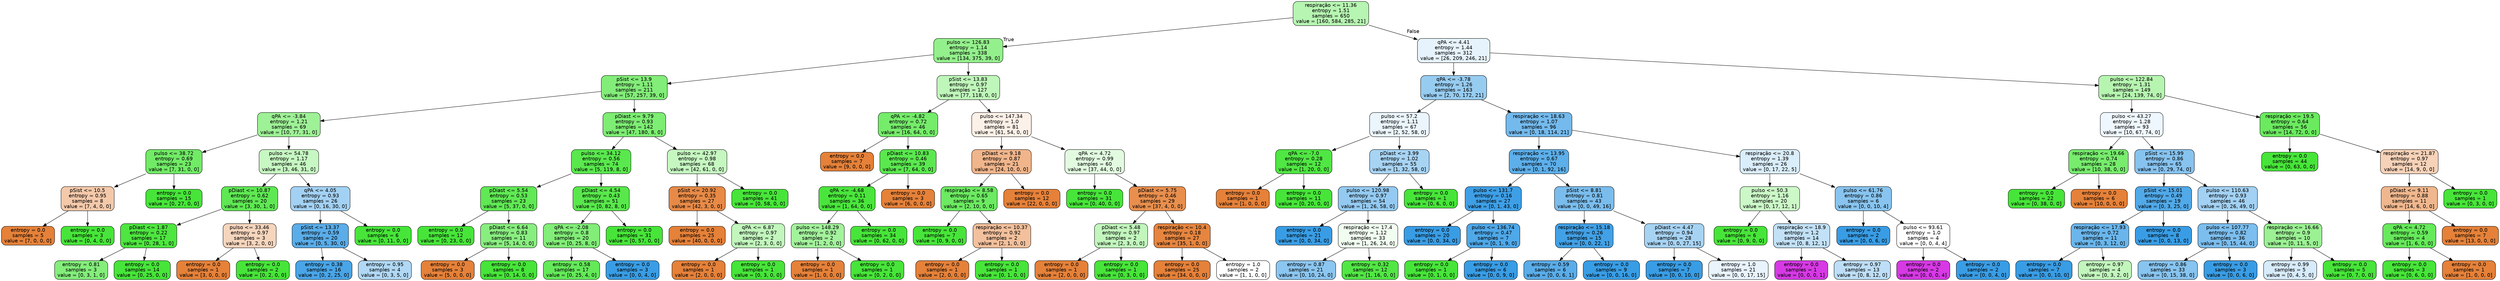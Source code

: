 digraph Tree {
node [shape=box, style="filled, rounded", color="black", fontname="helvetica"] ;
edge [fontname="helvetica"] ;
0 [label="respiração <= 11.36\nentropy = 1.51\nsamples = 650\nvalue = [160, 584, 285, 21]", fillcolor="#b7f5b2"] ;
1 [label="pulso <= 126.83\nentropy = 1.14\nsamples = 338\nvalue = [134, 375, 39, 0]", fillcolor="#94f08c"] ;
0 -> 1 [labeldistance=2.5, labelangle=45, headlabel="True"] ;
2 [label="pSist <= 13.9\nentropy = 1.11\nsamples = 211\nvalue = [57, 257, 39, 0]", fillcolor="#83ed79"] ;
1 -> 2 ;
3 [label="qPA <= -3.84\nentropy = 1.21\nsamples = 69\nvalue = [10, 77, 31, 0]", fillcolor="#9ef196"] ;
2 -> 3 ;
4 [label="pulso <= 38.72\nentropy = 0.69\nsamples = 23\nvalue = [7, 31, 0, 0]", fillcolor="#71eb66"] ;
3 -> 4 ;
5 [label="pSist <= 10.5\nentropy = 0.95\nsamples = 8\nvalue = [7, 4, 0, 0]", fillcolor="#f4c9aa"] ;
4 -> 5 ;
6 [label="entropy = 0.0\nsamples = 5\nvalue = [7, 0, 0, 0]", fillcolor="#e58139"] ;
5 -> 6 ;
7 [label="entropy = 0.0\nsamples = 3\nvalue = [0, 4, 0, 0]", fillcolor="#47e539"] ;
5 -> 7 ;
8 [label="entropy = 0.0\nsamples = 15\nvalue = [0, 27, 0, 0]", fillcolor="#47e539"] ;
4 -> 8 ;
9 [label="pulso <= 54.78\nentropy = 1.17\nsamples = 46\nvalue = [3, 46, 31, 0]", fillcolor="#c7f7c2"] ;
3 -> 9 ;
10 [label="pDiast <= 10.87\nentropy = 0.62\nsamples = 20\nvalue = [3, 30, 1, 0]", fillcolor="#5fe853"] ;
9 -> 10 ;
11 [label="pDiast <= 1.87\nentropy = 0.22\nsamples = 17\nvalue = [0, 28, 1, 0]", fillcolor="#4ee640"] ;
10 -> 11 ;
12 [label="entropy = 0.81\nsamples = 3\nvalue = [0, 3, 1, 0]", fillcolor="#84ee7b"] ;
11 -> 12 ;
13 [label="entropy = 0.0\nsamples = 14\nvalue = [0, 25, 0, 0]", fillcolor="#47e539"] ;
11 -> 13 ;
14 [label="pulso <= 33.46\nentropy = 0.97\nsamples = 3\nvalue = [3, 2, 0, 0]", fillcolor="#f6d5bd"] ;
10 -> 14 ;
15 [label="entropy = 0.0\nsamples = 1\nvalue = [3, 0, 0, 0]", fillcolor="#e58139"] ;
14 -> 15 ;
16 [label="entropy = 0.0\nsamples = 2\nvalue = [0, 2, 0, 0]", fillcolor="#47e539"] ;
14 -> 16 ;
17 [label="qPA <= 4.05\nentropy = 0.93\nsamples = 26\nvalue = [0, 16, 30, 0]", fillcolor="#a3d1f3"] ;
9 -> 17 ;
18 [label="pSist <= 13.37\nentropy = 0.59\nsamples = 20\nvalue = [0, 5, 30, 0]", fillcolor="#5aade9"] ;
17 -> 18 ;
19 [label="entropy = 0.38\nsamples = 16\nvalue = [0, 2, 25, 0]", fillcolor="#49a5e7"] ;
18 -> 19 ;
20 [label="entropy = 0.95\nsamples = 4\nvalue = [0, 3, 5, 0]", fillcolor="#b0d8f5"] ;
18 -> 20 ;
21 [label="entropy = 0.0\nsamples = 6\nvalue = [0, 11, 0, 0]", fillcolor="#47e539"] ;
17 -> 21 ;
22 [label="pDiast <= 9.79\nentropy = 0.93\nsamples = 142\nvalue = [47, 180, 8, 0]", fillcolor="#7ded73"] ;
2 -> 22 ;
23 [label="pulso <= 34.12\nentropy = 0.56\nsamples = 74\nvalue = [5, 119, 8, 0]", fillcolor="#5ae84e"] ;
22 -> 23 ;
24 [label="pDiast <= 5.54\nentropy = 0.53\nsamples = 23\nvalue = [5, 37, 0, 0]", fillcolor="#60e954"] ;
23 -> 24 ;
25 [label="entropy = 0.0\nsamples = 12\nvalue = [0, 23, 0, 0]", fillcolor="#47e539"] ;
24 -> 25 ;
26 [label="pDiast <= 6.64\nentropy = 0.83\nsamples = 11\nvalue = [5, 14, 0, 0]", fillcolor="#89ee80"] ;
24 -> 26 ;
27 [label="entropy = 0.0\nsamples = 3\nvalue = [5, 0, 0, 0]", fillcolor="#e58139"] ;
26 -> 27 ;
28 [label="entropy = 0.0\nsamples = 8\nvalue = [0, 14, 0, 0]", fillcolor="#47e539"] ;
26 -> 28 ;
29 [label="pDiast <= 4.54\nentropy = 0.43\nsamples = 51\nvalue = [0, 82, 8, 0]", fillcolor="#59e84c"] ;
23 -> 29 ;
30 [label="qPA <= -2.08\nentropy = 0.8\nsamples = 20\nvalue = [0, 25, 8, 0]", fillcolor="#82ed78"] ;
29 -> 30 ;
31 [label="entropy = 0.58\nsamples = 17\nvalue = [0, 25, 4, 0]", fillcolor="#64e959"] ;
30 -> 31 ;
32 [label="entropy = 0.0\nsamples = 3\nvalue = [0, 0, 4, 0]", fillcolor="#399de5"] ;
30 -> 32 ;
33 [label="entropy = 0.0\nsamples = 31\nvalue = [0, 57, 0, 0]", fillcolor="#47e539"] ;
29 -> 33 ;
34 [label="pulso <= 42.97\nentropy = 0.98\nsamples = 68\nvalue = [42, 61, 0, 0]", fillcolor="#c6f7c1"] ;
22 -> 34 ;
35 [label="pSist <= 20.92\nentropy = 0.35\nsamples = 27\nvalue = [42, 3, 0, 0]", fillcolor="#e78a47"] ;
34 -> 35 ;
36 [label="entropy = 0.0\nsamples = 25\nvalue = [40, 0, 0, 0]", fillcolor="#e58139"] ;
35 -> 36 ;
37 [label="qPA <= 6.87\nentropy = 0.97\nsamples = 2\nvalue = [2, 3, 0, 0]", fillcolor="#c2f6bd"] ;
35 -> 37 ;
38 [label="entropy = 0.0\nsamples = 1\nvalue = [2, 0, 0, 0]", fillcolor="#e58139"] ;
37 -> 38 ;
39 [label="entropy = 0.0\nsamples = 1\nvalue = [0, 3, 0, 0]", fillcolor="#47e539"] ;
37 -> 39 ;
40 [label="entropy = 0.0\nsamples = 41\nvalue = [0, 58, 0, 0]", fillcolor="#47e539"] ;
34 -> 40 ;
41 [label="pSist <= 13.83\nentropy = 0.97\nsamples = 127\nvalue = [77, 118, 0, 0]", fillcolor="#bff6ba"] ;
1 -> 41 ;
42 [label="qPA <= -4.82\nentropy = 0.72\nsamples = 46\nvalue = [16, 64, 0, 0]", fillcolor="#75ec6a"] ;
41 -> 42 ;
43 [label="entropy = 0.0\nsamples = 7\nvalue = [9, 0, 0, 0]", fillcolor="#e58139"] ;
42 -> 43 ;
44 [label="pDiast <= 10.83\nentropy = 0.46\nsamples = 39\nvalue = [7, 64, 0, 0]", fillcolor="#5be84f"] ;
42 -> 44 ;
45 [label="qPA <= -4.68\nentropy = 0.11\nsamples = 36\nvalue = [1, 64, 0, 0]", fillcolor="#4ae53c"] ;
44 -> 45 ;
46 [label="pulso <= 148.29\nentropy = 0.92\nsamples = 2\nvalue = [1, 2, 0, 0]", fillcolor="#a3f29c"] ;
45 -> 46 ;
47 [label="entropy = 0.0\nsamples = 1\nvalue = [1, 0, 0, 0]", fillcolor="#e58139"] ;
46 -> 47 ;
48 [label="entropy = 0.0\nsamples = 1\nvalue = [0, 2, 0, 0]", fillcolor="#47e539"] ;
46 -> 48 ;
49 [label="entropy = 0.0\nsamples = 34\nvalue = [0, 62, 0, 0]", fillcolor="#47e539"] ;
45 -> 49 ;
50 [label="entropy = 0.0\nsamples = 3\nvalue = [6, 0, 0, 0]", fillcolor="#e58139"] ;
44 -> 50 ;
51 [label="pulso <= 147.34\nentropy = 1.0\nsamples = 81\nvalue = [61, 54, 0, 0]", fillcolor="#fcf1e8"] ;
41 -> 51 ;
52 [label="pDiast <= 9.18\nentropy = 0.87\nsamples = 21\nvalue = [24, 10, 0, 0]", fillcolor="#f0b58b"] ;
51 -> 52 ;
53 [label="respiração <= 8.58\nentropy = 0.65\nsamples = 9\nvalue = [2, 10, 0, 0]", fillcolor="#6cea61"] ;
52 -> 53 ;
54 [label="entropy = 0.0\nsamples = 7\nvalue = [0, 9, 0, 0]", fillcolor="#47e539"] ;
53 -> 54 ;
55 [label="respiração <= 10.37\nentropy = 0.92\nsamples = 2\nvalue = [2, 1, 0, 0]", fillcolor="#f2c09c"] ;
53 -> 55 ;
56 [label="entropy = 0.0\nsamples = 1\nvalue = [2, 0, 0, 0]", fillcolor="#e58139"] ;
55 -> 56 ;
57 [label="entropy = 0.0\nsamples = 1\nvalue = [0, 1, 0, 0]", fillcolor="#47e539"] ;
55 -> 57 ;
58 [label="entropy = 0.0\nsamples = 12\nvalue = [22, 0, 0, 0]", fillcolor="#e58139"] ;
52 -> 58 ;
59 [label="qPA <= 4.72\nentropy = 0.99\nsamples = 60\nvalue = [37, 44, 0, 0]", fillcolor="#e2fbe0"] ;
51 -> 59 ;
60 [label="entropy = 0.0\nsamples = 31\nvalue = [0, 40, 0, 0]", fillcolor="#47e539"] ;
59 -> 60 ;
61 [label="pDiast <= 5.75\nentropy = 0.46\nsamples = 29\nvalue = [37, 4, 0, 0]", fillcolor="#e88f4e"] ;
59 -> 61 ;
62 [label="pDiast <= 5.48\nentropy = 0.97\nsamples = 2\nvalue = [2, 3, 0, 0]", fillcolor="#c2f6bd"] ;
61 -> 62 ;
63 [label="entropy = 0.0\nsamples = 1\nvalue = [2, 0, 0, 0]", fillcolor="#e58139"] ;
62 -> 63 ;
64 [label="entropy = 0.0\nsamples = 1\nvalue = [0, 3, 0, 0]", fillcolor="#47e539"] ;
62 -> 64 ;
65 [label="respiração <= 10.4\nentropy = 0.18\nsamples = 27\nvalue = [35, 1, 0, 0]", fillcolor="#e6853f"] ;
61 -> 65 ;
66 [label="entropy = 0.0\nsamples = 25\nvalue = [34, 0, 0, 0]", fillcolor="#e58139"] ;
65 -> 66 ;
67 [label="entropy = 1.0\nsamples = 2\nvalue = [1, 1, 0, 0]", fillcolor="#ffffff"] ;
65 -> 67 ;
68 [label="qPA <= 4.41\nentropy = 1.44\nsamples = 312\nvalue = [26, 209, 246, 21]", fillcolor="#e6f3fc"] ;
0 -> 68 [labeldistance=2.5, labelangle=-45, headlabel="False"] ;
69 [label="qPA <= -3.78\nentropy = 1.26\nsamples = 163\nvalue = [2, 70, 172, 21]", fillcolor="#97ccf1"] ;
68 -> 69 ;
70 [label="pulso <= 57.2\nentropy = 1.11\nsamples = 67\nvalue = [2, 52, 58, 0]", fillcolor="#ebf5fc"] ;
69 -> 70 ;
71 [label="qPA <= -7.0\nentropy = 0.28\nsamples = 12\nvalue = [1, 20, 0, 0]", fillcolor="#50e643"] ;
70 -> 71 ;
72 [label="entropy = 0.0\nsamples = 1\nvalue = [1, 0, 0, 0]", fillcolor="#e58139"] ;
71 -> 72 ;
73 [label="entropy = 0.0\nsamples = 11\nvalue = [0, 20, 0, 0]", fillcolor="#47e539"] ;
71 -> 73 ;
74 [label="pDiast <= 3.99\nentropy = 1.02\nsamples = 55\nvalue = [1, 32, 58, 0]", fillcolor="#a8d4f4"] ;
70 -> 74 ;
75 [label="pulso <= 120.98\nentropy = 0.97\nsamples = 54\nvalue = [1, 26, 58, 0]", fillcolor="#94caf1"] ;
74 -> 75 ;
76 [label="entropy = 0.0\nsamples = 21\nvalue = [0, 0, 34, 0]", fillcolor="#399de5"] ;
75 -> 76 ;
77 [label="respiração <= 17.4\nentropy = 1.12\nsamples = 33\nvalue = [1, 26, 24, 0]", fillcolor="#f1fdf0"] ;
75 -> 77 ;
78 [label="entropy = 0.87\nsamples = 21\nvalue = [0, 10, 24, 0]", fillcolor="#8bc6f0"] ;
77 -> 78 ;
79 [label="entropy = 0.32\nsamples = 12\nvalue = [1, 16, 0, 0]", fillcolor="#52e745"] ;
77 -> 79 ;
80 [label="entropy = 0.0\nsamples = 1\nvalue = [0, 6, 0, 0]", fillcolor="#47e539"] ;
74 -> 80 ;
81 [label="respiração <= 18.63\nentropy = 1.07\nsamples = 96\nvalue = [0, 18, 114, 21]", fillcolor="#74baed"] ;
69 -> 81 ;
82 [label="respiração <= 13.95\nentropy = 0.67\nsamples = 70\nvalue = [0, 1, 92, 16]", fillcolor="#5dafea"] ;
81 -> 82 ;
83 [label="pulso <= 131.7\nentropy = 0.16\nsamples = 27\nvalue = [0, 1, 43, 0]", fillcolor="#3e9fe6"] ;
82 -> 83 ;
84 [label="entropy = 0.0\nsamples = 20\nvalue = [0, 0, 34, 0]", fillcolor="#399de5"] ;
83 -> 84 ;
85 [label="pulso <= 136.74\nentropy = 0.47\nsamples = 7\nvalue = [0, 1, 9, 0]", fillcolor="#4fa8e8"] ;
83 -> 85 ;
86 [label="entropy = 0.0\nsamples = 1\nvalue = [0, 1, 0, 0]", fillcolor="#47e539"] ;
85 -> 86 ;
87 [label="entropy = 0.0\nsamples = 6\nvalue = [0, 0, 9, 0]", fillcolor="#399de5"] ;
85 -> 87 ;
88 [label="pSist <= 8.81\nentropy = 0.81\nsamples = 43\nvalue = [0, 0, 49, 16]", fillcolor="#7abded"] ;
82 -> 88 ;
89 [label="respiração <= 15.18\nentropy = 0.26\nsamples = 15\nvalue = [0, 0, 22, 1]", fillcolor="#42a1e6"] ;
88 -> 89 ;
90 [label="entropy = 0.59\nsamples = 6\nvalue = [0, 0, 6, 1]", fillcolor="#5aade9"] ;
89 -> 90 ;
91 [label="entropy = 0.0\nsamples = 9\nvalue = [0, 0, 16, 0]", fillcolor="#399de5"] ;
89 -> 91 ;
92 [label="pDiast <= 4.47\nentropy = 0.94\nsamples = 28\nvalue = [0, 0, 27, 15]", fillcolor="#a7d3f3"] ;
88 -> 92 ;
93 [label="entropy = 0.0\nsamples = 7\nvalue = [0, 0, 10, 0]", fillcolor="#399de5"] ;
92 -> 93 ;
94 [label="entropy = 1.0\nsamples = 21\nvalue = [0, 0, 17, 15]", fillcolor="#e8f3fc"] ;
92 -> 94 ;
95 [label="respiração <= 20.8\nentropy = 1.39\nsamples = 26\nvalue = [0, 17, 22, 5]", fillcolor="#daedfa"] ;
81 -> 95 ;
96 [label="pulso <= 50.3\nentropy = 1.16\nsamples = 20\nvalue = [0, 17, 12, 1]", fillcolor="#ccf8c8"] ;
95 -> 96 ;
97 [label="entropy = 0.0\nsamples = 6\nvalue = [0, 9, 0, 0]", fillcolor="#47e539"] ;
96 -> 97 ;
98 [label="respiração <= 18.9\nentropy = 1.2\nsamples = 14\nvalue = [0, 8, 12, 1]", fillcolor="#c2e1f7"] ;
96 -> 98 ;
99 [label="entropy = 0.0\nsamples = 1\nvalue = [0, 0, 0, 1]", fillcolor="#d739e5"] ;
98 -> 99 ;
100 [label="entropy = 0.97\nsamples = 13\nvalue = [0, 8, 12, 0]", fillcolor="#bddef6"] ;
98 -> 100 ;
101 [label="pulso <= 61.76\nentropy = 0.86\nsamples = 6\nvalue = [0, 0, 10, 4]", fillcolor="#88c4ef"] ;
95 -> 101 ;
102 [label="entropy = 0.0\nsamples = 2\nvalue = [0, 0, 6, 0]", fillcolor="#399de5"] ;
101 -> 102 ;
103 [label="pulso <= 93.61\nentropy = 1.0\nsamples = 4\nvalue = [0, 0, 4, 4]", fillcolor="#ffffff"] ;
101 -> 103 ;
104 [label="entropy = 0.0\nsamples = 2\nvalue = [0, 0, 0, 4]", fillcolor="#d739e5"] ;
103 -> 104 ;
105 [label="entropy = 0.0\nsamples = 2\nvalue = [0, 0, 4, 0]", fillcolor="#399de5"] ;
103 -> 105 ;
106 [label="pulso <= 122.84\nentropy = 1.31\nsamples = 149\nvalue = [24, 139, 74, 0]", fillcolor="#b6f5b0"] ;
68 -> 106 ;
107 [label="pulso <= 43.27\nentropy = 1.28\nsamples = 93\nvalue = [10, 67, 74, 0]", fillcolor="#eef7fd"] ;
106 -> 107 ;
108 [label="respiração <= 19.66\nentropy = 0.74\nsamples = 28\nvalue = [10, 38, 0, 0]", fillcolor="#77ec6d"] ;
107 -> 108 ;
109 [label="entropy = 0.0\nsamples = 22\nvalue = [0, 38, 0, 0]", fillcolor="#47e539"] ;
108 -> 109 ;
110 [label="entropy = 0.0\nsamples = 6\nvalue = [10, 0, 0, 0]", fillcolor="#e58139"] ;
108 -> 110 ;
111 [label="pSist <= 15.99\nentropy = 0.86\nsamples = 65\nvalue = [0, 29, 74, 0]", fillcolor="#87c3ef"] ;
107 -> 111 ;
112 [label="pSist <= 15.01\nentropy = 0.49\nsamples = 19\nvalue = [0, 3, 25, 0]", fillcolor="#51a9e8"] ;
111 -> 112 ;
113 [label="respiração <= 17.93\nentropy = 0.72\nsamples = 11\nvalue = [0, 3, 12, 0]", fillcolor="#6ab6ec"] ;
112 -> 113 ;
114 [label="entropy = 0.0\nsamples = 7\nvalue = [0, 0, 10, 0]", fillcolor="#399de5"] ;
113 -> 114 ;
115 [label="entropy = 0.97\nsamples = 4\nvalue = [0, 3, 2, 0]", fillcolor="#c2f6bd"] ;
113 -> 115 ;
116 [label="entropy = 0.0\nsamples = 8\nvalue = [0, 0, 13, 0]", fillcolor="#399de5"] ;
112 -> 116 ;
117 [label="pulso <= 110.63\nentropy = 0.93\nsamples = 46\nvalue = [0, 26, 49, 0]", fillcolor="#a2d1f3"] ;
111 -> 117 ;
118 [label="pulso <= 107.77\nentropy = 0.82\nsamples = 36\nvalue = [0, 15, 44, 0]", fillcolor="#7cbeee"] ;
117 -> 118 ;
119 [label="entropy = 0.86\nsamples = 33\nvalue = [0, 15, 38, 0]", fillcolor="#87c4ef"] ;
118 -> 119 ;
120 [label="entropy = 0.0\nsamples = 3\nvalue = [0, 0, 6, 0]", fillcolor="#399de5"] ;
118 -> 120 ;
121 [label="respiração <= 16.66\nentropy = 0.9\nsamples = 10\nvalue = [0, 11, 5, 0]", fillcolor="#9bf193"] ;
117 -> 121 ;
122 [label="entropy = 0.99\nsamples = 5\nvalue = [0, 4, 5, 0]", fillcolor="#d7ebfa"] ;
121 -> 122 ;
123 [label="entropy = 0.0\nsamples = 5\nvalue = [0, 7, 0, 0]", fillcolor="#47e539"] ;
121 -> 123 ;
124 [label="respiração <= 19.5\nentropy = 0.64\nsamples = 56\nvalue = [14, 72, 0, 0]", fillcolor="#6bea5f"] ;
106 -> 124 ;
125 [label="entropy = 0.0\nsamples = 44\nvalue = [0, 63, 0, 0]", fillcolor="#47e539"] ;
124 -> 125 ;
126 [label="respiração <= 21.87\nentropy = 0.97\nsamples = 12\nvalue = [14, 9, 0, 0]", fillcolor="#f6d2b8"] ;
124 -> 126 ;
127 [label="pDiast <= 9.11\nentropy = 0.88\nsamples = 11\nvalue = [14, 6, 0, 0]", fillcolor="#f0b78e"] ;
126 -> 127 ;
128 [label="qPA <= 4.72\nentropy = 0.59\nsamples = 4\nvalue = [1, 6, 0, 0]", fillcolor="#66e95a"] ;
127 -> 128 ;
129 [label="entropy = 0.0\nsamples = 3\nvalue = [0, 6, 0, 0]", fillcolor="#47e539"] ;
128 -> 129 ;
130 [label="entropy = 0.0\nsamples = 1\nvalue = [1, 0, 0, 0]", fillcolor="#e58139"] ;
128 -> 130 ;
131 [label="entropy = 0.0\nsamples = 7\nvalue = [13, 0, 0, 0]", fillcolor="#e58139"] ;
127 -> 131 ;
132 [label="entropy = 0.0\nsamples = 1\nvalue = [0, 3, 0, 0]", fillcolor="#47e539"] ;
126 -> 132 ;
}